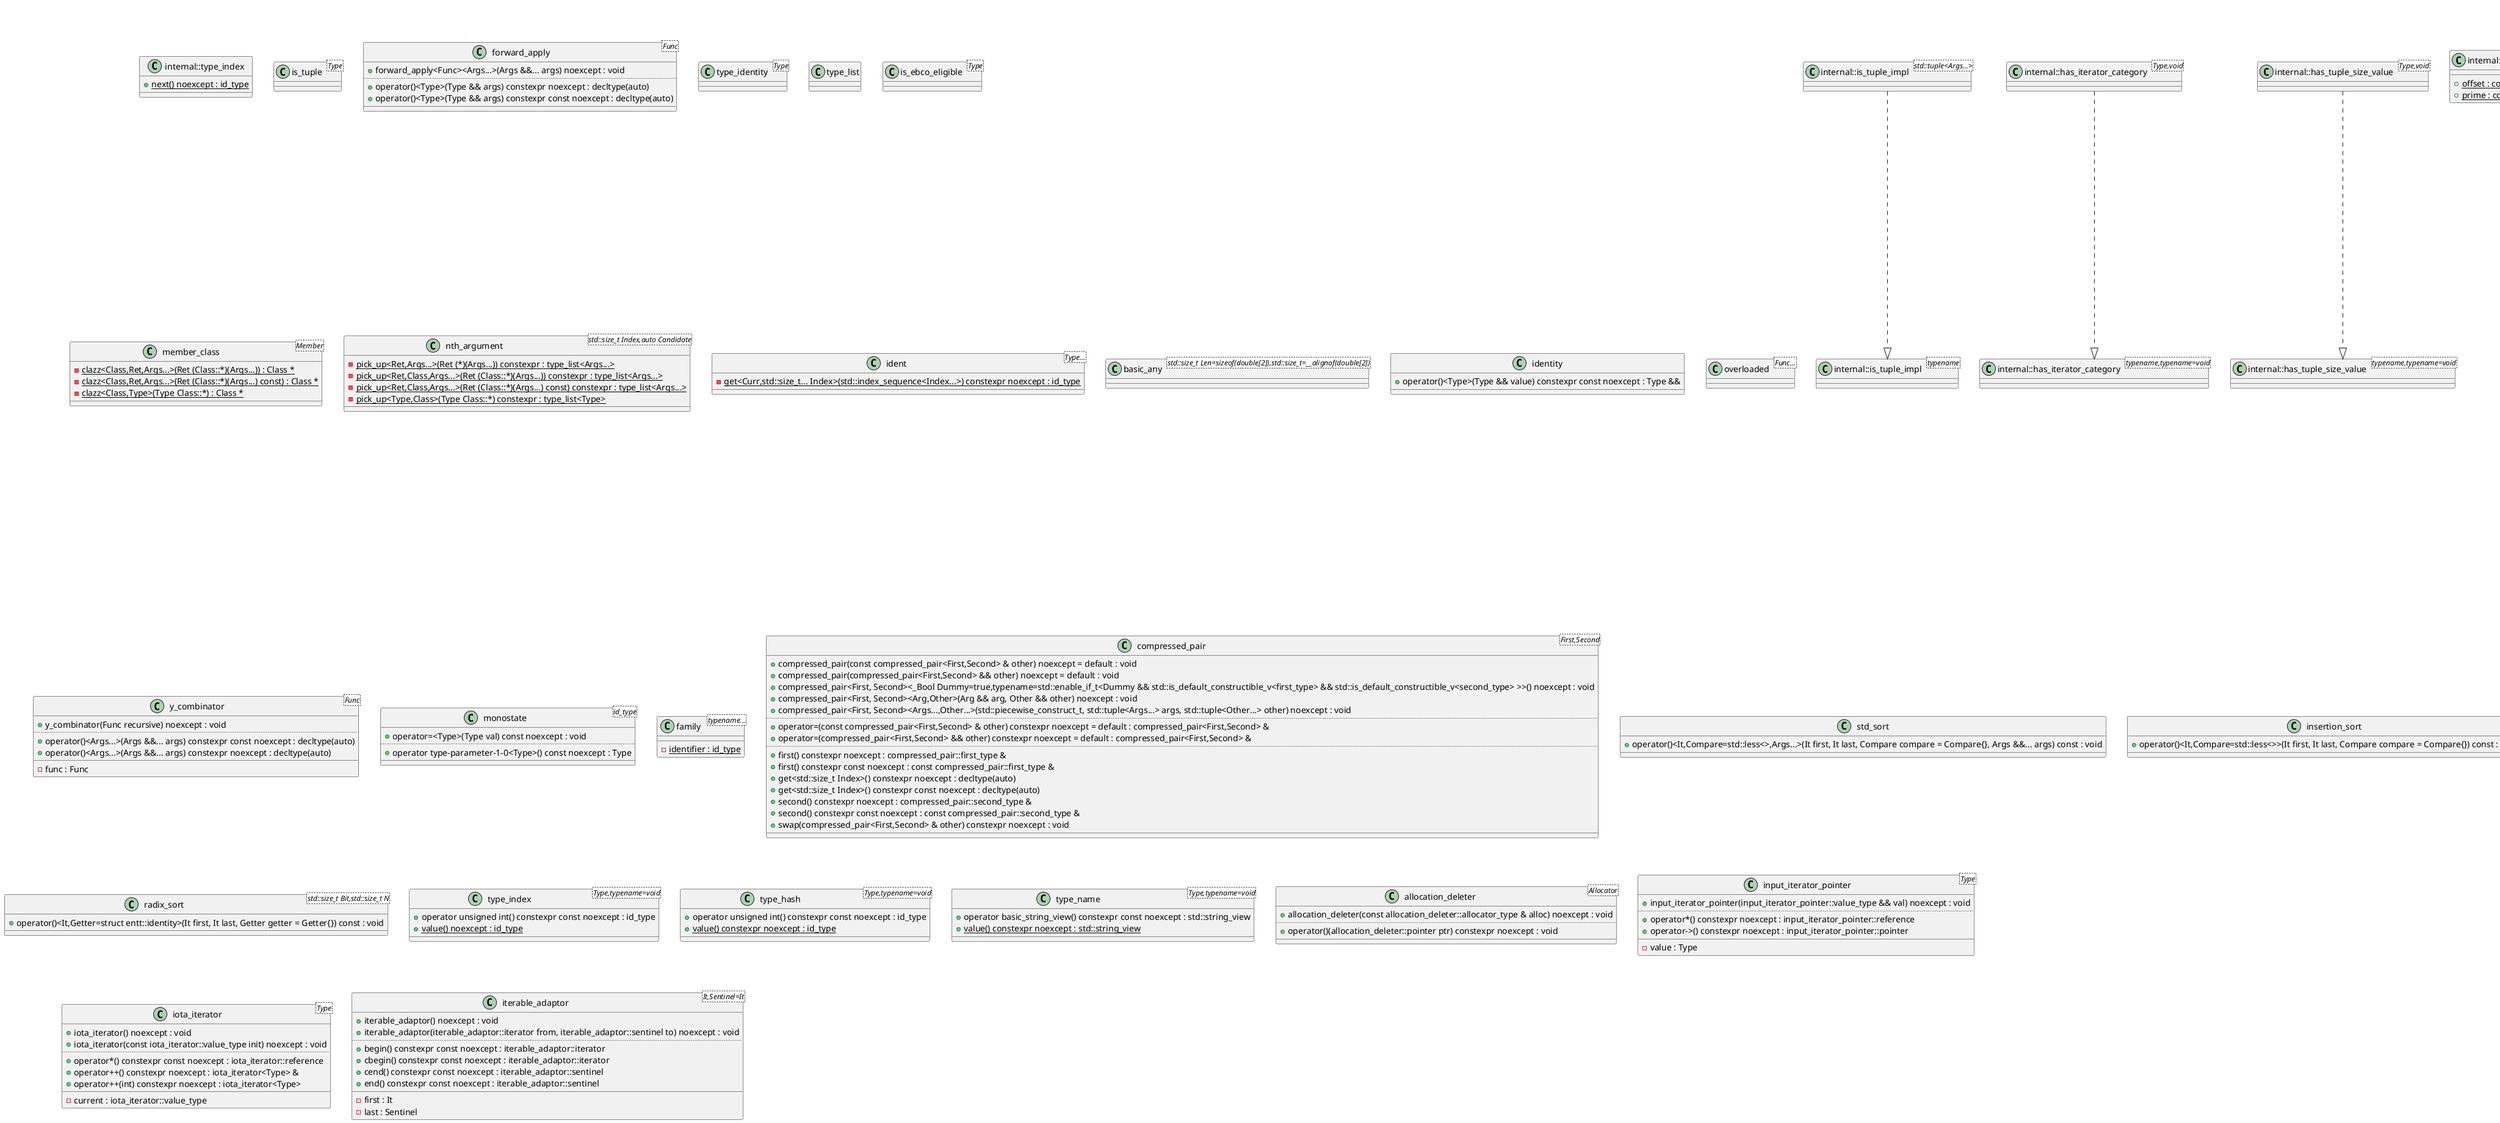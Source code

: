 @startuml
title 'core' class diagram
class "internal::is_tuple_impl<typename>" as C_0001622597287291291801
class C_0001622597287291291801 [[https://github.com/skypjack/entt/blob/fef921132cae7588213d0f9bcd2fb9c8ffd8b7fc/src/entt/core/tuple.hpp#L18{is_tuple_impl}]] {
__
}
class "internal::is_tuple_impl<std::tuple<Args...>>" as C_0002198683157240036358
class C_0002198683157240036358 [[https://github.com/skypjack/entt/blob/fef921132cae7588213d0f9bcd2fb9c8ffd8b7fc/src/entt/core/tuple.hpp#L21{is_tuple_impl}]] {
__
}
class "internal::has_iterator_category<typename,typename=void>" as C_0001778521713000369063
class C_0001778521713000369063 [[https://github.com/skypjack/entt/blob/fef921132cae7588213d0f9bcd2fb9c8ffd8b7fc/src/entt/core/type_traits.hpp#L540{has_iterator_category}]] {
__
}
class "internal::has_iterator_category<Type,void>" as C_0001068501097622379577
class C_0001068501097622379577 [[https://github.com/skypjack/entt/blob/fef921132cae7588213d0f9bcd2fb9c8ffd8b7fc/src/entt/core/type_traits.hpp#L543{has_iterator_category}]] {
__
}
class "internal::has_tuple_size_value<typename,typename=void>" as C_0002187872504885326697
class C_0002187872504885326697 [[https://github.com/skypjack/entt/blob/fef921132cae7588213d0f9bcd2fb9c8ffd8b7fc/src/entt/core/type_traits.hpp#L615{has_tuple_size_value}]] {
__
}
class "internal::has_tuple_size_value<Type,void>" as C_0001557830619325445650
class C_0001557830619325445650 [[https://github.com/skypjack/entt/blob/fef921132cae7588213d0f9bcd2fb9c8ffd8b7fc/src/entt/core/type_traits.hpp#L618{has_tuple_size_value}]] {
__
}
class "internal::fnv1a_traits<unsigned int>" as C_0000190644970627340610
class C_0000190644970627340610 [[https://github.com/skypjack/entt/blob/fef921132cae7588213d0f9bcd2fb9c8ffd8b7fc/src/entt/core/hashed_string.hpp#L21{fnv1a_traits}]] {
__
{static} +offset : const std::uint32_t [[[https://github.com/skypjack/entt/blob/fef921132cae7588213d0f9bcd2fb9c8ffd8b7fc/src/entt/core/hashed_string.hpp#L23{offset}]]]
{static} +prime : const std::uint32_t [[[https://github.com/skypjack/entt/blob/fef921132cae7588213d0f9bcd2fb9c8ffd8b7fc/src/entt/core/hashed_string.hpp#L24{prime}]]]
}
class "internal::fnv1a_traits<unsigned long>" as C_0001347941775213415812
class C_0001347941775213415812 [[https://github.com/skypjack/entt/blob/fef921132cae7588213d0f9bcd2fb9c8ffd8b7fc/src/entt/core/hashed_string.hpp#L28{fnv1a_traits}]] {
__
{static} +offset : const std::uint64_t [[[https://github.com/skypjack/entt/blob/fef921132cae7588213d0f9bcd2fb9c8ffd8b7fc/src/entt/core/hashed_string.hpp#L30{offset}]]]
{static} +prime : const std::uint64_t [[[https://github.com/skypjack/entt/blob/fef921132cae7588213d0f9bcd2fb9c8ffd8b7fc/src/entt/core/hashed_string.hpp#L31{prime}]]]
}
class "internal::basic_hashed_string<Char>" as C_0000436936324155938400
class C_0000436936324155938400 [[https://github.com/skypjack/entt/blob/fef921132cae7588213d0f9bcd2fb9c8ffd8b7fc/src/entt/core/hashed_string.hpp#L35{basic_hashed_string}]] {
__
+hash : internal::basic_hashed_string::hash_type [[[https://github.com/skypjack/entt/blob/fef921132cae7588213d0f9bcd2fb9c8ffd8b7fc/src/entt/core/hashed_string.hpp#L42{hash}]]]
+length : internal::basic_hashed_string::size_type [[[https://github.com/skypjack/entt/blob/fef921132cae7588213d0f9bcd2fb9c8ffd8b7fc/src/entt/core/hashed_string.hpp#L41{length}]]]
+repr : const internal::basic_hashed_string::value_type * [[[https://github.com/skypjack/entt/blob/fef921132cae7588213d0f9bcd2fb9c8ffd8b7fc/src/entt/core/hashed_string.hpp#L40{repr}]]]
}
class "internal::fnv1a_traits<typename>" as C_0001451224966841885956
class C_0001451224966841885956 [[https://github.com/skypjack/entt/blob/fef921132cae7588213d0f9bcd2fb9c8ffd8b7fc/src/entt/core/hashed_string.hpp#L18{fnv1a_traits}]] {
__
}
class "internal::compressed_pair_element<Type,std::size_t,typename=void>" as C_0001719175816700695228
class C_0001719175816700695228 [[https://github.com/skypjack/entt/blob/fef921132cae7588213d0f9bcd2fb9c8ffd8b7fc/src/entt/core/compressed_pair.hpp#L20{compressed_pair_element}]] {
+compressed_pair_element<Type, , type-parameter-0-2><_Bool Dummy=true,typename=std::enable_if_t<Dummy && std::is_default_constructible_v<Type> >>() noexcept : void
+compressed_pair_element<Type, , type-parameter-0-2><Arg,typename=std::enable_if_t<!std::is_same_v<std::remove_cv_t<std::remove_reference_t<Arg> >, compressed_pair_element<Type, , type-parameter-0-2> > >>(Arg && arg) noexcept : void
+compressed_pair_element<Type, , type-parameter-0-2><Args...,std::size_t... Index>(std::tuple<Args...> args, std::index_sequence<Index...>) noexcept : void
..
+get() constexpr noexcept : internal::compressed_pair_element::reference [[[https://github.com/skypjack/entt/blob/fef921132cae7588213d0f9bcd2fb9c8ffd8b7fc/src/entt/core/compressed_pair.hpp#L36{get}]]]
+get() constexpr const noexcept : internal::compressed_pair_element::const_reference [[[https://github.com/skypjack/entt/blob/fef921132cae7588213d0f9bcd2fb9c8ffd8b7fc/src/entt/core/compressed_pair.hpp#L40{get}]]]
__
-value : Type [[[https://github.com/skypjack/entt/blob/fef921132cae7588213d0f9bcd2fb9c8ffd8b7fc/src/entt/core/compressed_pair.hpp#L45{value}]]]
}
class "internal::compressed_pair_element<Type,Tag,typename enable_if<is_ebco_eligible_v<Type>,void>::type>" as C_0001308884857362667657
class C_0001308884857362667657 [[https://github.com/skypjack/entt/blob/fef921132cae7588213d0f9bcd2fb9c8ffd8b7fc/src/entt/core/compressed_pair.hpp#L49{compressed_pair_element}]] {
+compressed_pair_element<type-parameter-0-0, Tag, typename enable_if<is_ebco_eligible_v<Type>, void>::type><_Bool Dummy=true,typename=std::enable_if_t<Dummy && std::is_default_constructible_v<base_type> >>() noexcept : void
+compressed_pair_element<type-parameter-0-0, Tag, typename enable_if<is_ebco_eligible_v<Type>, void>::type><Arg,typename=std::enable_if_t<!std::is_same_v<std::remove_cv_t<std::remove_reference_t<Arg> >, compressed_pair_element<type-parameter-0-0, Tag, typename enable_if<is_ebco_eligible_v<Type>, void>::type> > >>(Arg && arg) noexcept : void
+compressed_pair_element<type-parameter-0-0, Tag, typename enable_if<is_ebco_eligible_v<Type>, void>::type><Args...,std::size_t... Index>(std::tuple<Args...> args, std::index_sequence<Index...>) noexcept : void
..
+get() constexpr noexcept : internal::compressed_pair_element<type-parameter-0-0,Tag,typename enable_if<is_ebco_eligible_v<Type>,void>::type>::reference [[[https://github.com/skypjack/entt/blob/fef921132cae7588213d0f9bcd2fb9c8ffd8b7fc/src/entt/core/compressed_pair.hpp#L66{get}]]]
+get() constexpr const noexcept : internal::compressed_pair_element<type-parameter-0-0,Tag,typename enable_if<is_ebco_eligible_v<Type>,void>::type>::const_reference [[[https://github.com/skypjack/entt/blob/fef921132cae7588213d0f9bcd2fb9c8ffd8b7fc/src/entt/core/compressed_pair.hpp#L70{get}]]]
__
}
class "internal::type_index" as C_0001182856215224793842
class C_0001182856215224793842 [[https://github.com/skypjack/entt/blob/fef921132cae7588213d0f9bcd2fb9c8ffd8b7fc/src/entt/core/type_info.hpp#L21{type_index}]] {
{static} +next() noexcept : id_type [[[https://github.com/skypjack/entt/blob/fef921132cae7588213d0f9bcd2fb9c8ffd8b7fc/src/entt/core/type_info.hpp#L22{next}]]]
__
}
enum "internal::any_operation" as C_0001949041833194725502
enum C_0001949041833194725502 [[https://github.com/skypjack/entt/blob/fef921132cae7588213d0f9bcd2fb9c8ffd8b7fc/src/entt/core/any.hpp#L23{any_operation}]] {
copy
move
transfer
assign
destroy
compare
get
}
enum "internal::any_policy" as C_0000844366660775410093
enum C_0000844366660775410093 [[https://github.com/skypjack/entt/blob/fef921132cae7588213d0f9bcd2fb9c8ffd8b7fc/src/entt/core/any.hpp#L33{any_policy}]] {
owner
ref
cref
}
class "internal::uses_allocator_construction<Type>" as C_0001706589851531218937
class C_0001706589851531218937 [[https://github.com/skypjack/entt/blob/fef921132cae7588213d0f9bcd2fb9c8ffd8b7fc/src/entt/core/memory.hpp#L174{uses_allocator_construction}]] {
{static} +args<Allocator,Params...>(const Allocator & allocator, Params &&... params) constexpr noexcept : auto
__
}
class "internal::uses_allocator_construction<std::pair<Type,Other>>" as C_0000302815724758950566
class C_0000302815724758950566 [[https://github.com/skypjack/entt/blob/fef921132cae7588213d0f9bcd2fb9c8ffd8b7fc/src/entt/core/memory.hpp#L193{uses_allocator_construction}]] {
{static} +args<Allocator,First,Second>(const Allocator & allocator, std::piecewise_construct_t, First && first, Second && second) constexpr noexcept : auto
{static} +args<Allocator>(const Allocator & allocator) constexpr noexcept : auto
{static} +args<Allocator,First,Second>(const Allocator & allocator, First && first, Second && second) constexpr noexcept : auto
{static} +args<Allocator,First,Second>(const Allocator & allocator, const std::pair<First,Second> & value) constexpr noexcept : auto
{static} +args<Allocator,First,Second>(const Allocator & allocator, std::pair<First,Second> && value) constexpr noexcept : auto
__
}
class "is_tuple<Type>" as C_0001469008790074712993
class C_0001469008790074712993 [[https://github.com/skypjack/entt/blob/fef921132cae7588213d0f9bcd2fb9c8ffd8b7fc/src/entt/core/tuple.hpp#L36{is_tuple}]] {
__
}
class "forward_apply<Func>" as C_0000022467787730434495
class C_0000022467787730434495 [[https://github.com/skypjack/entt/blob/fef921132cae7588213d0f9bcd2fb9c8ffd8b7fc/src/entt/core/tuple.hpp#L66{forward_apply}]] {
+forward_apply<Func><Args...>(Args &&... args) noexcept : void
..
+operator()<Type>(Type && args) constexpr noexcept : decltype(auto)
+operator()<Type>(Type && args) constexpr const noexcept : decltype(auto)
__
}
class "choice_t<std::size_t N>" as C_0001987093795004491588
class C_0001987093795004491588 [[https://github.com/skypjack/entt/blob/fef921132cae7588213d0f9bcd2fb9c8ffd8b7fc/src/entt/core/type_traits.hpp#L18{choice_t}]] {
__
}
class "choice_t<0UL>" as C_0001345807541575891228
class C_0001345807541575891228 [[https://github.com/skypjack/entt/blob/fef921132cae7588213d0f9bcd2fb9c8ffd8b7fc/src/entt/core/type_traits.hpp#L25{choice_t}]] {
__
}
class "type_identity<Type>" as C_0000123728246267120719
class C_0000123728246267120719 [[https://github.com/skypjack/entt/blob/fef921132cae7588213d0f9bcd2fb9c8ffd8b7fc/src/entt/core/type_traits.hpp#L43{type_identity}]] {
__
}
class "size_of<Type,typename=void>" as C_0001920246409009389790
class C_0001920246409009389790 [[https://github.com/skypjack/entt/blob/fef921132cae7588213d0f9bcd2fb9c8ffd8b7fc/src/entt/core/type_traits.hpp#L61{size_of}]] {
__
}
class "size_of<Type,void>" as C_0002041863656754635307
class C_0002041863656754635307 [[https://github.com/skypjack/entt/blob/fef921132cae7588213d0f9bcd2fb9c8ffd8b7fc/src/entt/core/type_traits.hpp#L65{size_of}]] {
__
}
class "type_list<Type...>" as C_0000150299823092418682
class C_0000150299823092418682 [[https://github.com/skypjack/entt/blob/fef921132cae7588213d0f9bcd2fb9c8ffd8b7fc/src/entt/core/type_traits.hpp#L110{type_list}]] {
__
{static} +size : const unsigned long [[[https://github.com/skypjack/entt/blob/fef921132cae7588213d0f9bcd2fb9c8ffd8b7fc/src/entt/core/type_traits.hpp#L114{size}]]]
}
class "type_list<First,Other...>" as C_0001723716587279733623
class C_0001723716587279733623 [[https://github.com/skypjack/entt/blob/fef921132cae7588213d0f9bcd2fb9c8ffd8b7fc/src/entt/core/type_traits.hpp#L119{type_list}]] {
__
}
class "type_list<Other...>" as C_0000401973545844492876
class C_0000401973545844492876 [[https://github.com/skypjack/entt/blob/fef921132cae7588213d0f9bcd2fb9c8ffd8b7fc/src/entt/core/type_traits.hpp#L119{type_list}]] {
__
}
class "type_list_element<Index,type_list<First,Other...>>" as C_0001608351857538900169
class C_0001608351857538900169 [[https://github.com/skypjack/entt/blob/fef921132cae7588213d0f9bcd2fb9c8ffd8b7fc/src/entt/core/type_traits.hpp#L128{type_list_element}]] {
__
}
class "type_list_element<0UL,type_list<First,Other...>>" as C_0001341836735802216850
class C_0001341836735802216850 [[https://github.com/skypjack/entt/blob/fef921132cae7588213d0f9bcd2fb9c8ffd8b7fc/src/entt/core/type_traits.hpp#L137{type_list_element}]] {
__
}
class "type_list_index<Type,type_list<First,Other...>>" as C_0000683152846792042069
class C_0000683152846792042069 [[https://github.com/skypjack/entt/blob/fef921132cae7588213d0f9bcd2fb9c8ffd8b7fc/src/entt/core/type_traits.hpp#L161{type_list_index}]] {
__
{static} +value : value_type const [[[https://github.com/skypjack/entt/blob/fef921132cae7588213d0f9bcd2fb9c8ffd8b7fc/src/entt/core/type_traits.hpp#L165{value}]]]
}
class "type_list<Type,Other...>" as C_0000496685335806935509
class C_0000496685335806935509 [[https://github.com/skypjack/entt/blob/fef921132cae7588213d0f9bcd2fb9c8ffd8b7fc/src/entt/core/type_traits.hpp#L152{type_list}]] {
__
}
class "type_list_index<Type,type_list<Type,Other...>>" as C_0001409650621385633800
class C_0001409650621385633800 [[https://github.com/skypjack/entt/blob/fef921132cae7588213d0f9bcd2fb9c8ffd8b7fc/src/entt/core/type_traits.hpp#L174{type_list_index}]] {
__
{static} +value : value_type const [[[https://github.com/skypjack/entt/blob/fef921132cae7588213d0f9bcd2fb9c8ffd8b7fc/src/entt/core/type_traits.hpp#L179{value}]]]
}
class "type_list" as C_0000816653833137337534
class C_0000816653833137337534 [[https://github.com/skypjack/entt/blob/fef921132cae7588213d0f9bcd2fb9c8ffd8b7fc/src/entt/core/type_traits.hpp#L152{type_list}]] {
__
}
class "type_list_index<Type,type_list>" as C_0002036394014341745892
class C_0002036394014341745892 [[https://github.com/skypjack/entt/blob/fef921132cae7588213d0f9bcd2fb9c8ffd8b7fc/src/entt/core/type_traits.hpp#L187{type_list_index}]] {
__
{static} +value : value_type const [[[https://github.com/skypjack/entt/blob/fef921132cae7588213d0f9bcd2fb9c8ffd8b7fc/src/entt/core/type_traits.hpp#L191{value}]]]
}
class "type_list_cat" as C_0001837908976920033604
class C_0001837908976920033604 [[https://github.com/skypjack/entt/blob/fef921132cae7588213d0f9bcd2fb9c8ffd8b7fc/src/entt/core/type_traits.hpp#L219{type_list_cat}]] {
__
}
class "type_list_cat<type_list<Type...>,type_list<Other...>,List...>" as C_0000121441401309806436
class C_0000121441401309806436 [[https://github.com/skypjack/entt/blob/fef921132cae7588213d0f9bcd2fb9c8ffd8b7fc/src/entt/core/type_traits.hpp#L231{type_list_cat}]] {
__
}
class "type_list_cat<type_list<Type...>>" as C_0001923186203322886359
class C_0001923186203322886359 [[https://github.com/skypjack/entt/blob/fef921132cae7588213d0f9bcd2fb9c8ffd8b7fc/src/entt/core/type_traits.hpp#L241{type_list_cat}]] {
__
}
class "type_list_unique<type_list<Type,Other...>>" as C_0002092362459099158912
class C_0002092362459099158912 [[https://github.com/skypjack/entt/blob/fef921132cae7588213d0f9bcd2fb9c8ffd8b7fc/src/entt/core/type_traits.hpp#L263{type_list_unique}]] {
__
}
class "type_list_unique<type_list>" as C_0002072760276875243109
class C_0002072760276875243109 [[https://github.com/skypjack/entt/blob/fef921132cae7588213d0f9bcd2fb9c8ffd8b7fc/src/entt/core/type_traits.hpp#L273{type_list_unique}]] {
__
}
class "type_list_contains<type_list<Type...>,Other>" as C_0002194597380700596211
class C_0002194597380700596211 [[https://github.com/skypjack/entt/blob/fef921132cae7588213d0f9bcd2fb9c8ffd8b7fc/src/entt/core/type_traits.hpp#L300{type_list_contains}]] {
__
}
class "type_list_diff<type_list<Type...>,type_list<Other...>>" as C_0001275280113128552014
class C_0001275280113128552014 [[https://github.com/skypjack/entt/blob/fef921132cae7588213d0f9bcd2fb9c8ffd8b7fc/src/entt/core/type_traits.hpp#L320{type_list_diff}]] {
__
}
class "type_list_transform<type_list<Type...>,type_list_transform<type_list<type-parameter-0-0...>, Op>::Op>" as C_0000499769244180894001
class C_0000499769244180894001 [[https://github.com/skypjack/entt/blob/fef921132cae7588213d0f9bcd2fb9c8ffd8b7fc/src/entt/core/type_traits.hpp#L342{type_list_transform}]] {
__
}
class "value_list<auto... Value>" as C_0000586162688184991499
class C_0000586162688184991499 [[https://github.com/skypjack/entt/blob/fef921132cae7588213d0f9bcd2fb9c8ffd8b7fc/src/entt/core/type_traits.hpp#L360{value_list}]] {
__
{static} +size : const unsigned long [[[https://github.com/skypjack/entt/blob/fef921132cae7588213d0f9bcd2fb9c8ffd8b7fc/src/entt/core/type_traits.hpp#L364{size}]]]
}
class "value_list<Value,Other...>" as C_0001276342508473126665
class C_0001276342508473126665 [[https://github.com/skypjack/entt/blob/fef921132cae7588213d0f9bcd2fb9c8ffd8b7fc/src/entt/core/type_traits.hpp#L369{value_list}]] {
__
}
class "value_list<Other...>" as C_0000669672540584988414
class C_0000669672540584988414 [[https://github.com/skypjack/entt/blob/fef921132cae7588213d0f9bcd2fb9c8ffd8b7fc/src/entt/core/type_traits.hpp#L369{value_list}]] {
__
}
class "value_list_element<Index,value_list<Value,Other...>>" as C_0001722867564985277107
class C_0001722867564985277107 [[https://github.com/skypjack/entt/blob/fef921132cae7588213d0f9bcd2fb9c8ffd8b7fc/src/entt/core/type_traits.hpp#L378{value_list_element}]] {
__
}
class "value_list_element<0UL,value_list<Value,Other...>>" as C_0000618783256746069511
class C_0000618783256746069511 [[https://github.com/skypjack/entt/blob/fef921132cae7588213d0f9bcd2fb9c8ffd8b7fc/src/entt/core/type_traits.hpp#L387{value_list_element}]] {
__
{static} +value : const auto [[[https://github.com/skypjack/entt/blob/fef921132cae7588213d0f9bcd2fb9c8ffd8b7fc/src/entt/core/type_traits.hpp#L389{value}]]]
}
class "value_list_cat" as C_0001054288259585211651
class C_0001054288259585211651 [[https://github.com/skypjack/entt/blob/fef921132cae7588213d0f9bcd2fb9c8ffd8b7fc/src/entt/core/type_traits.hpp#L417{value_list_cat}]] {
__
}
class "value_list<Value>" as C_0000114548431562228752
class C_0000114548431562228752 [[https://github.com/skypjack/entt/blob/fef921132cae7588213d0f9bcd2fb9c8ffd8b7fc/src/entt/core/type_traits.hpp#L413{value_list}]] {
__
}
class "value_list_cat<value_list<Value>,value_list<Other...>,List...>" as C_0001460567976117784695
class C_0001460567976117784695 [[https://github.com/skypjack/entt/blob/fef921132cae7588213d0f9bcd2fb9c8ffd8b7fc/src/entt/core/type_traits.hpp#L429{value_list_cat}]] {
__
}
class "value_list_cat<value_list<Value>>" as C_0000167235983220730819
class C_0000167235983220730819 [[https://github.com/skypjack/entt/blob/fef921132cae7588213d0f9bcd2fb9c8ffd8b7fc/src/entt/core/type_traits.hpp#L439{value_list_cat}]] {
__
}
class "is_applicable<typename,typename>" as C_0001824263356167167949
class C_0001824263356167167949 [[https://github.com/skypjack/entt/blob/fef921132cae7588213d0f9bcd2fb9c8ffd8b7fc/src/entt/core/type_traits.hpp#L453{is_applicable}]] {
__
}
class "is_applicable<Func,Tuple<Args...>>" as C_0001902848304695597310
class C_0001902848304695597310 [[https://github.com/skypjack/entt/blob/fef921132cae7588213d0f9bcd2fb9c8ffd8b7fc/src/entt/core/type_traits.hpp#L462{is_applicable}]] {
__
}
class "is_applicable<Func,Tuple<Args...> const>" as C_0002215075946142720645
class C_0002215075946142720645 [[https://github.com/skypjack/entt/blob/fef921132cae7588213d0f9bcd2fb9c8ffd8b7fc/src/entt/core/type_traits.hpp#L471{is_applicable}]] {
__
}
class "is_applicable_r<typename,typename,typename>" as C_0000442715663532313051
class C_0000442715663532313051 [[https://github.com/skypjack/entt/blob/fef921132cae7588213d0f9bcd2fb9c8ffd8b7fc/src/entt/core/type_traits.hpp#L483{is_applicable_r}]] {
__
}
class "is_applicable_r<Ret,Func,std::tuple<Args...>>" as C_0001798669837481466216
class C_0001798669837481466216 [[https://github.com/skypjack/entt/blob/fef921132cae7588213d0f9bcd2fb9c8ffd8b7fc/src/entt/core/type_traits.hpp#L493{is_applicable_r}]] {
__
}
class "is_complete<Type,typename=void>" as C_0000546874088669025752
class C_0000546874088669025752 [[https://github.com/skypjack/entt/blob/fef921132cae7588213d0f9bcd2fb9c8ffd8b7fc/src/entt/core/type_traits.hpp#L511{is_complete}]] {
__
}
class "is_complete<Type,void>" as C_0001350726405145293589
class C_0001350726405145293589 [[https://github.com/skypjack/entt/blob/fef921132cae7588213d0f9bcd2fb9c8ffd8b7fc/src/entt/core/type_traits.hpp#L515{is_complete}]] {
__
}
class "is_iterator<Type,typename=void>" as C_0001690229383453135081
class C_0001690229383453135081 [[https://github.com/skypjack/entt/blob/fef921132cae7588213d0f9bcd2fb9c8ffd8b7fc/src/entt/core/type_traits.hpp#L530{is_iterator}]] {
__
}
class "is_iterator<Type,typename enable_if<!std::is_same_v<std::remove_cv_t<std::remove_pointer_t<Type>>,void>,void>::type>" as C_0002035074371099284696
class C_0002035074371099284696 [[https://github.com/skypjack/entt/blob/fef921132cae7588213d0f9bcd2fb9c8ffd8b7fc/src/entt/core/type_traits.hpp#L554{is_iterator}]] {
__
}
class "is_ebco_eligible<Type>" as C_0000023938023713813515
class C_0000023938023713813515 [[https://github.com/skypjack/entt/blob/fef921132cae7588213d0f9bcd2fb9c8ffd8b7fc/src/entt/core/type_traits.hpp#L570{is_ebco_eligible}]] {
__
}
class "is_transparent<Type,typename=void>" as C_0001251691454377216125
class C_0001251691454377216125 [[https://github.com/skypjack/entt/blob/fef921132cae7588213d0f9bcd2fb9c8ffd8b7fc/src/entt/core/type_traits.hpp#L586{is_transparent}]] {
__
}
class "is_transparent<Type,void>" as C_0002191833632314674298
class C_0002191833632314674298 [[https://github.com/skypjack/entt/blob/fef921132cae7588213d0f9bcd2fb9c8ffd8b7fc/src/entt/core/type_traits.hpp#L590{is_transparent}]] {
__
}
class "is_equality_comparable<Type,typename=void>" as C_0001554362300378759805
class C_0001554362300378759805 [[https://github.com/skypjack/entt/blob/fef921132cae7588213d0f9bcd2fb9c8ffd8b7fc/src/entt/core/type_traits.hpp#L605{is_equality_comparable}]] {
__
}
class "is_equality_comparable<Type,void>" as C_0001905714764316104657
class C_0001905714764316104657 [[https://github.com/skypjack/entt/blob/fef921132cae7588213d0f9bcd2fb9c8ffd8b7fc/src/entt/core/type_traits.hpp#L659{is_equality_comparable}]] {
__
}
class "constness_as<To,From>" as C_0000876522523946587891
class C_0000876522523946587891 [[https://github.com/skypjack/entt/blob/fef921132cae7588213d0f9bcd2fb9c8ffd8b7fc/src/entt/core/type_traits.hpp#L675{constness_as}]] {
__
}
class "constness_as<To,From const>" as C_0002224427931273836031
class C_0002224427931273836031 [[https://github.com/skypjack/entt/blob/fef921132cae7588213d0f9bcd2fb9c8ffd8b7fc/src/entt/core/type_traits.hpp#L682{constness_as}]] {
__
}
class "member_class<Member>" as C_0000388702136995770050
class C_0000388702136995770050 [[https://github.com/skypjack/entt/blob/fef921132cae7588213d0f9bcd2fb9c8ffd8b7fc/src/entt/core/type_traits.hpp#L700{member_class}]] {
{static} -clazz<Class,Ret,Args...>(Ret (Class::*)(Args...)) : Class *
{static} -clazz<Class,Ret,Args...>(Ret (Class::*)(Args...) const) : Class *
{static} -clazz<Class,Type>(Type Class::*) : Class *
__
}
class "nth_argument<std::size_t Index,auto Candidate>" as C_0002228359401759493077
class C_0002228359401759493077 [[https://github.com/skypjack/entt/blob/fef921132cae7588213d0f9bcd2fb9c8ffd8b7fc/src/entt/core/type_traits.hpp#L730{nth_argument}]] {
{static} -pick_up<Ret,Args...>(Ret (*)(Args...)) constexpr : type_list<Args...>
{static} -pick_up<Ret,Class,Args...>(Ret (Class::*)(Args...)) constexpr : type_list<Args...>
{static} -pick_up<Ret,Class,Args...>(Ret (Class::*)(Args...) const) constexpr : type_list<Args...>
{static} -pick_up<Type,Class>(Type Class::*) constexpr : type_list<Type>
__
}
class "ident<Type...>" as C_0001467411322034971828
class C_0001467411322034971828 [[https://github.com/skypjack/entt/blob/fef921132cae7588213d0f9bcd2fb9c8ffd8b7fc/src/entt/core/ident.hpp#L17{ident}]] {
{static} -get<Curr,std::size_t... Index>(std::index_sequence<Index...>) constexpr noexcept : id_type
__
}
class "type_list_transform<typename,<>>" as C_0000050823123841207506
class C_0000050823123841207506 [[https://github.com/skypjack/entt/blob/fef921132cae7588213d0f9bcd2fb9c8ffd8b7fc/src/entt/core/type_traits.hpp#L334{type_list_transform}]] {
__
}
class "value_list_cat<typename...>" as C_0000065117302876923077
class C_0000065117302876923077 [[https://github.com/skypjack/entt/blob/fef921132cae7588213d0f9bcd2fb9c8ffd8b7fc/src/entt/core/type_traits.hpp#L413{value_list_cat}]] {
__
}
class "type_list_cat<typename...>" as C_0000162513903661835094
class C_0000162513903661835094 [[https://github.com/skypjack/entt/blob/fef921132cae7588213d0f9bcd2fb9c8ffd8b7fc/src/entt/core/type_traits.hpp#L215{type_list_cat}]] {
__
}
class "basic_any<std::size_t Len=sizeof(double[2]),std::size_t=__alignof(double[2])>" as C_0000562924448768510536
class C_0000562924448768510536 [[https://github.com/skypjack/entt/blob/fef921132cae7588213d0f9bcd2fb9c8ffd8b7fc/src/entt/core/fwd.hpp#L10{basic_any}]] {
__
}
class "type_list_contains<List,Type>" as C_0000590915702938605183
class C_0000590915702938605183 [[https://github.com/skypjack/entt/blob/fef921132cae7588213d0f9bcd2fb9c8ffd8b7fc/src/entt/core/type_traits.hpp#L292{type_list_contains}]] {
__
}
class "type_list_unique<typename>" as C_0000604213528917442712
class C_0000604213528917442712 [[https://github.com/skypjack/entt/blob/fef921132cae7588213d0f9bcd2fb9c8ffd8b7fc/src/entt/core/type_traits.hpp#L255{type_list_unique}]] {
__
}
class "type_list_index<typename,typename>" as C_0001290396051644670455
class C_0001290396051644670455 [[https://github.com/skypjack/entt/blob/fef921132cae7588213d0f9bcd2fb9c8ffd8b7fc/src/entt/core/type_traits.hpp#L152{type_list_index}]] {
__
}
class "value_list_element<std::size_t,typename>" as C_0001876765213030307332
class C_0001876765213030307332 [[https://github.com/skypjack/entt/blob/fef921132cae7588213d0f9bcd2fb9c8ffd8b7fc/src/entt/core/type_traits.hpp#L369{value_list_element}]] {
__
}
class "type_list_element<std::size_t,typename>" as C_0002095454172998530227
class C_0002095454172998530227 [[https://github.com/skypjack/entt/blob/fef921132cae7588213d0f9bcd2fb9c8ffd8b7fc/src/entt/core/type_traits.hpp#L119{type_list_element}]] {
__
}
class "type_list_diff<typename...>" as C_0002176858368507679423
class C_0002176858368507679423 [[https://github.com/skypjack/entt/blob/fef921132cae7588213d0f9bcd2fb9c8ffd8b7fc/src/entt/core/type_traits.hpp#L312{type_list_diff}]] {
__
}
class "identity" as C_0000999474595687875220
class C_0000999474595687875220 [[https://github.com/skypjack/entt/blob/fef921132cae7588213d0f9bcd2fb9c8ffd8b7fc/src/entt/core/utility.hpp#L10{identity}]] {
+operator()<Type>(Type && value) constexpr const noexcept : Type &&
__
}
class "overloaded<Func...>" as C_0001652463775119335037
class C_0001652463775119335037 [[https://github.com/skypjack/entt/blob/fef921132cae7588213d0f9bcd2fb9c8ffd8b7fc/src/entt/core/utility.hpp#L54{overloaded}]] {
__
}
class "y_combinator<Func>" as C_0001649065174229515681
class C_0001649065174229515681 [[https://github.com/skypjack/entt/blob/fef921132cae7588213d0f9bcd2fb9c8ffd8b7fc/src/entt/core/utility.hpp#L70{y_combinator}]] {
+y_combinator(Func recursive) noexcept : void [[[https://github.com/skypjack/entt/blob/fef921132cae7588213d0f9bcd2fb9c8ffd8b7fc/src/entt/core/utility.hpp#L75{y_combinator}]]]
..
+operator()<Args...>(Args &&... args) constexpr const noexcept : decltype(auto)
+operator()<Args...>(Args &&... args) constexpr noexcept : decltype(auto)
__
-func : Func [[[https://github.com/skypjack/entt/blob/fef921132cae7588213d0f9bcd2fb9c8ffd8b7fc/src/entt/core/utility.hpp#L96{func}]]]
}
class "basic_hashed_string<Char>" as C_0000286711128870137288
class C_0000286711128870137288 [[https://github.com/skypjack/entt/blob/fef921132cae7588213d0f9bcd2fb9c8ffd8b7fc/src/entt/core/hashed_string.hpp#L68{basic_hashed_string}]] {
+basic_hashed_string() noexcept : void [[[https://github.com/skypjack/entt/blob/fef921132cae7588213d0f9bcd2fb9c8ffd8b7fc/src/entt/core/hashed_string.hpp#L141{basic_hashed_string}]]]
+basic_hashed_string(const basic_hashed_string::value_type * str, const basic_hashed_string::size_type len) noexcept : void [[[https://github.com/skypjack/entt/blob/fef921132cae7588213d0f9bcd2fb9c8ffd8b7fc/src/entt/core/hashed_string.hpp#L149{basic_hashed_string}]]]
+basic_hashed_string(basic_hashed_string::const_wrapper wrapper) noexcept : void [[[https://github.com/skypjack/entt/blob/fef921132cae7588213d0f9bcd2fb9c8ffd8b7fc/src/entt/core/hashed_string.hpp#L170{basic_hashed_string}]]]
+basic_hashed_string<Char><std::size_t N>(const basic_hashed_string::value_type (&)[N] str) noexcept : void
..
+data() constexpr const noexcept : const basic_hashed_string::value_type * [[[https://github.com/skypjack/entt/blob/fef921132cae7588213d0f9bcd2fb9c8ffd8b7fc/src/entt/core/hashed_string.hpp#L185{data}]]]
{static} -helper(const Char * str) constexpr noexcept : auto [[[https://github.com/skypjack/entt/blob/fef921132cae7588213d0f9bcd2fb9c8ffd8b7fc/src/entt/core/hashed_string.hpp#L81{helper}]]]
{static} -helper(const Char * str, const std::size_t len) constexpr noexcept : auto [[[https://github.com/skypjack/entt/blob/fef921132cae7588213d0f9bcd2fb9c8ffd8b7fc/src/entt/core/hashed_string.hpp#L92{helper}]]]
+operator const typename basic_hashed_string() constexpr const noexcept : const basic_hashed_string::value_type * [[[https://github.com/skypjack/entt/blob/fef921132cae7588213d0f9bcd2fb9c8ffd8b7fc/src/entt/core/hashed_string.hpp#L198{operator const typename basic_hashed_string}]]]
+operator typename basic_hashed_string() constexpr const noexcept : basic_hashed_string::hash_type [[[https://github.com/skypjack/entt/blob/fef921132cae7588213d0f9bcd2fb9c8ffd8b7fc/src/entt/core/hashed_string.hpp#L206{operator typename basic_hashed_string}]]]
+size() constexpr const noexcept : basic_hashed_string::size_type [[[https://github.com/skypjack/entt/blob/fef921132cae7588213d0f9bcd2fb9c8ffd8b7fc/src/entt/core/hashed_string.hpp#L177{size}]]]
{static} +value(const basic_hashed_string::value_type * str, const basic_hashed_string::size_type len) constexpr noexcept : basic_hashed_string::hash_type [[[https://github.com/skypjack/entt/blob/fef921132cae7588213d0f9bcd2fb9c8ffd8b7fc/src/entt/core/hashed_string.hpp#L116{value}]]]
{static} +value(basic_hashed_string::const_wrapper wrapper) constexpr noexcept : basic_hashed_string::hash_type [[[https://github.com/skypjack/entt/blob/fef921132cae7588213d0f9bcd2fb9c8ffd8b7fc/src/entt/core/hashed_string.hpp#L136{value}]]]
+value() constexpr const noexcept : basic_hashed_string::hash_type [[[https://github.com/skypjack/entt/blob/fef921132cae7588213d0f9bcd2fb9c8ffd8b7fc/src/entt/core/hashed_string.hpp#L193{value}]]]
{static} +value<std::size_t N>(const basic_hashed_string::value_type (&)[N] str) constexpr noexcept : basic_hashed_string::hash_type
__
}
class "basic_hashed_string::const_wrapper" as C_0000424868921443386713
class C_0000424868921443386713 [[https://github.com/skypjack/entt/blob/fef921132cae7588213d0f9bcd2fb9c8ffd8b7fc/src/entt/core/hashed_string.hpp#L72{basic_hashed_string##const_wrapper}]] {
+const_wrapper(const Char * str) constexpr noexcept : void [[[https://github.com/skypjack/entt/blob/fef921132cae7588213d0f9bcd2fb9c8ffd8b7fc/src/entt/core/hashed_string.hpp#L74{const_wrapper}]]]
__
+repr : const Char * [[[https://github.com/skypjack/entt/blob/fef921132cae7588213d0f9bcd2fb9c8ffd8b7fc/src/entt/core/hashed_string.hpp#L77{repr}]]]
}
class "monostate<id_type>" as C_0000110998143379460752
class C_0000110998143379460752 [[https://github.com/skypjack/entt/blob/fef921132cae7588213d0f9bcd2fb9c8ffd8b7fc/src/entt/core/monostate.hpp#L21{monostate}]] {
+operator=<Type>(Type val) const noexcept : void
..
+operator type-parameter-1-0<Type>() const noexcept : Type
__
}
class "family<typename...>" as C_0000700404943238928557
class C_0000700404943238928557 [[https://github.com/skypjack/entt/blob/fef921132cae7588213d0f9bcd2fb9c8ffd8b7fc/src/entt/core/family.hpp#L17{family}]] {
__
{static} -identifier : id_type [[[https://github.com/skypjack/entt/blob/fef921132cae7588213d0f9bcd2fb9c8ffd8b7fc/src/entt/core/family.hpp#L18{identifier}]]]
}
class "compressed_pair<First,Second>" as C_0000605601419221693862
class C_0000605601419221693862 [[https://github.com/skypjack/entt/blob/fef921132cae7588213d0f9bcd2fb9c8ffd8b7fc/src/entt/core/compressed_pair.hpp#L92{compressed_pair}]] {
+compressed_pair(const compressed_pair<First,Second> & other) noexcept = default : void [[[https://github.com/skypjack/entt/blob/fef921132cae7588213d0f9bcd2fb9c8ffd8b7fc/src/entt/core/compressed_pair.hpp#L121{compressed_pair}]]]
+compressed_pair(compressed_pair<First,Second> && other) noexcept = default : void [[[https://github.com/skypjack/entt/blob/fef921132cae7588213d0f9bcd2fb9c8ffd8b7fc/src/entt/core/compressed_pair.hpp#L127{compressed_pair}]]]
+compressed_pair<First, Second><_Bool Dummy=true,typename=std::enable_if_t<Dummy && std::is_default_constructible_v<first_type> && std::is_default_constructible_v<second_type> >>() noexcept : void
+compressed_pair<First, Second><Arg,Other>(Arg && arg, Other && other) noexcept : void
+compressed_pair<First, Second><Args...,Other...>(std::piecewise_construct_t, std::tuple<Args...> args, std::tuple<Other...> other) noexcept : void
..
+operator=(const compressed_pair<First,Second> & other) constexpr noexcept = default : compressed_pair<First,Second> & [[[https://github.com/skypjack/entt/blob/fef921132cae7588213d0f9bcd2fb9c8ffd8b7fc/src/entt/core/compressed_pair.hpp#L158{operator=}]]]
+operator=(compressed_pair<First,Second> && other) constexpr noexcept = default : compressed_pair<First,Second> & [[[https://github.com/skypjack/entt/blob/fef921132cae7588213d0f9bcd2fb9c8ffd8b7fc/src/entt/core/compressed_pair.hpp#L165{operator=}]]]
..
+first() constexpr noexcept : compressed_pair::first_type & [[[https://github.com/skypjack/entt/blob/fef921132cae7588213d0f9bcd2fb9c8ffd8b7fc/src/entt/core/compressed_pair.hpp#L171{first}]]]
+first() constexpr const noexcept : const compressed_pair::first_type & [[[https://github.com/skypjack/entt/blob/fef921132cae7588213d0f9bcd2fb9c8ffd8b7fc/src/entt/core/compressed_pair.hpp#L176{first}]]]
+get<std::size_t Index>() constexpr noexcept : decltype(auto)
+get<std::size_t Index>() constexpr const noexcept : decltype(auto)
+second() constexpr noexcept : compressed_pair::second_type & [[[https://github.com/skypjack/entt/blob/fef921132cae7588213d0f9bcd2fb9c8ffd8b7fc/src/entt/core/compressed_pair.hpp#L184{second}]]]
+second() constexpr const noexcept : const compressed_pair::second_type & [[[https://github.com/skypjack/entt/blob/fef921132cae7588213d0f9bcd2fb9c8ffd8b7fc/src/entt/core/compressed_pair.hpp#L189{second}]]]
+swap(compressed_pair<First,Second> & other) constexpr noexcept : void [[[https://github.com/skypjack/entt/blob/fef921132cae7588213d0f9bcd2fb9c8ffd8b7fc/src/entt/core/compressed_pair.hpp#L197{swap}]]]
__
}
class "std_sort" as C_0000419718929949705229
class C_0000419718929949705229 [[https://github.com/skypjack/entt/blob/fef921132cae7588213d0f9bcd2fb9c8ffd8b7fc/src/entt/core/algorithm.hpp#L21{std_sort}]] {
+operator()<It,Compare=std::less<>,Args...>(It first, It last, Compare compare = Compare{}, Args &&... args) const : void
__
}
class "insertion_sort" as C_0000328187849696204075
class C_0000328187849696204075 [[https://github.com/skypjack/entt/blob/fef921132cae7588213d0f9bcd2fb9c8ffd8b7fc/src/entt/core/algorithm.hpp#L42{insertion_sort}]] {
+operator()<It,Compare=std::less<>>(It first, It last, Compare compare = Compare{}) const : void
__
}
class "radix_sort<std::size_t Bit,std::size_t N>" as C_0001812620939643757576
class C_0001812620939643757576 [[https://github.com/skypjack/entt/blob/fef921132cae7588213d0f9bcd2fb9c8ffd8b7fc/src/entt/core/algorithm.hpp#L77{radix_sort}]] {
+operator()<It,Getter=struct entt::identity>(It first, It last, Getter getter = Getter{}) const : void
__
}
class "type_index<Type,typename=void>" as C_0002237278689011475005
class C_0002237278689011475005 [[https://github.com/skypjack/entt/blob/fef921132cae7588213d0f9bcd2fb9c8ffd8b7fc/src/entt/core/type_info.hpp#L79{type_index}]] {
+operator unsigned int() constexpr const noexcept : id_type [[[https://github.com/skypjack/entt/blob/fef921132cae7588213d0f9bcd2fb9c8ffd8b7fc/src/entt/core/type_info.hpp#L90{operator unsigned int}]]]
{static} +value() noexcept : id_type [[[https://github.com/skypjack/entt/blob/fef921132cae7588213d0f9bcd2fb9c8ffd8b7fc/src/entt/core/type_info.hpp#L84{value}]]]
__
}
class "type_hash<Type,typename=void>" as C_0000735209705791977855
class C_0000735209705791977855 [[https://github.com/skypjack/entt/blob/fef921132cae7588213d0f9bcd2fb9c8ffd8b7fc/src/entt/core/type_info.hpp#L100{type_hash}]] {
+operator unsigned int() constexpr const noexcept : id_type [[[https://github.com/skypjack/entt/blob/fef921132cae7588213d0f9bcd2fb9c8ffd8b7fc/src/entt/core/type_info.hpp#L115{operator unsigned int}]]]
{static} +value() constexpr noexcept : id_type [[[https://github.com/skypjack/entt/blob/fef921132cae7588213d0f9bcd2fb9c8ffd8b7fc/src/entt/core/type_info.hpp#L106{value}]]]
__
}
class "type_name<Type,typename=void>" as C_0000683842967548804301
class C_0000683842967548804301 [[https://github.com/skypjack/entt/blob/fef921132cae7588213d0f9bcd2fb9c8ffd8b7fc/src/entt/core/type_info.hpp#L125{type_name}]] {
+operator basic_string_view() constexpr const noexcept : std::string_view [[[https://github.com/skypjack/entt/blob/fef921132cae7588213d0f9bcd2fb9c8ffd8b7fc/src/entt/core/type_info.hpp#L135{operator basic_string_view}]]]
{static} +value() constexpr noexcept : std::string_view [[[https://github.com/skypjack/entt/blob/fef921132cae7588213d0f9bcd2fb9c8ffd8b7fc/src/entt/core/type_info.hpp#L130{value}]]]
__
}
class "type_info" as C_0000732345362277076015
class C_0000732345362277076015 [[https://github.com/skypjack/entt/blob/fef921132cae7588213d0f9bcd2fb9c8ffd8b7fc/src/entt/core/type_info.hpp#L141{type_info}]] {
+type_info<Type>(std::in_place_type_t<Type>) noexcept : void
..
+hash() constexpr const noexcept : id_type [[[https://github.com/skypjack/entt/blob/fef921132cae7588213d0f9bcd2fb9c8ffd8b7fc/src/entt/core/type_info.hpp#L164{hash}]]]
+index() constexpr const noexcept : id_type [[[https://github.com/skypjack/entt/blob/fef921132cae7588213d0f9bcd2fb9c8ffd8b7fc/src/entt/core/type_info.hpp#L156{index}]]]
+name() constexpr const noexcept : std::string_view [[[https://github.com/skypjack/entt/blob/fef921132cae7588213d0f9bcd2fb9c8ffd8b7fc/src/entt/core/type_info.hpp#L172{name}]]]
__
-alias : std::string_view [[[https://github.com/skypjack/entt/blob/fef921132cae7588213d0f9bcd2fb9c8ffd8b7fc/src/entt/core/type_info.hpp#L179{alias}]]]
-identifier : id_type [[[https://github.com/skypjack/entt/blob/fef921132cae7588213d0f9bcd2fb9c8ffd8b7fc/src/entt/core/type_info.hpp#L178{identifier}]]]
-seq : id_type [[[https://github.com/skypjack/entt/blob/fef921132cae7588213d0f9bcd2fb9c8ffd8b7fc/src/entt/core/type_info.hpp#L177{seq}]]]
}
class "basic_any<std::size_t Len=sizeof(double[2]),std::size_t Align=__alignof(double[2])>" as C_0001667148687885332667
class C_0001667148687885332667 [[https://github.com/skypjack/entt/blob/fef921132cae7588213d0f9bcd2fb9c8ffd8b7fc/src/entt/core/any.hpp#L52{basic_any}]] {
-basic_any(const basic_any<Len,> & other, const basic_any::policy pol) noexcept : void [[[https://github.com/skypjack/entt/blob/fef921132cae7588213d0f9bcd2fb9c8ffd8b7fc/src/entt/core/any.hpp#L150{basic_any}]]]
+basic_any() noexcept : void [[[https://github.com/skypjack/entt/blob/fef921132cae7588213d0f9bcd2fb9c8ffd8b7fc/src/entt/core/any.hpp#L163{basic_any}]]]
+basic_any(const basic_any<Len,> & other) : void [[[https://github.com/skypjack/entt/blob/fef921132cae7588213d0f9bcd2fb9c8ffd8b7fc/src/entt/core/any.hpp#L194{basic_any}]]]
+basic_any(basic_any<Len,> && other) noexcept : void [[[https://github.com/skypjack/entt/blob/fef921132cae7588213d0f9bcd2fb9c8ffd8b7fc/src/entt/core/any.hpp#L205{basic_any}]]]
+basic_any<Len, ><Type,Args...>(std::in_place_type_t<Type>, Args &&... args) : void
+basic_any<Len, ><Type,typename=std::enable_if_t<!std::is_same_v<std::decay_t<Type>, basic_any<Len, > > >>(Type && value) : void
+~basic_any() : void [[[https://github.com/skypjack/entt/blob/fef921132cae7588213d0f9bcd2fb9c8ffd8b7fc/src/entt/core/any.hpp#L216{~basic_any}]]]
..
+operator=(const basic_any<Len,> & other) : basic_any<Len,> & [[[https://github.com/skypjack/entt/blob/fef921132cae7588213d0f9bcd2fb9c8ffd8b7fc/src/entt/core/any.hpp#L227{operator=}]]]
+operator=(basic_any<Len,> && other) noexcept : basic_any<Len,> & [[[https://github.com/skypjack/entt/blob/fef921132cae7588213d0f9bcd2fb9c8ffd8b7fc/src/entt/core/any.hpp#L242{operator=}]]]
..
+operator!=(const basic_any<Len,> & other) const noexcept : bool [[[https://github.com/skypjack/entt/blob/fef921132cae7588213d0f9bcd2fb9c8ffd8b7fc/src/entt/core/any.hpp#L387{operator!=}]]]
+operator=<Type>(Type && value) : std::enable_if_t<!std::is_same_v<std::decay_t<Type>, basic_any<Len, > >, basic_any<Len, > &>
+operator==(const basic_any<Len,> & other) const noexcept : bool [[[https://github.com/skypjack/entt/blob/fef921132cae7588213d0f9bcd2fb9c8ffd8b7fc/src/entt/core/any.hpp#L374{operator==}]]]
..
+as_ref() noexcept : basic_any<Len,> [[[https://github.com/skypjack/entt/blob/fef921132cae7588213d0f9bcd2fb9c8ffd8b7fc/src/entt/core/any.hpp#L395{as_ref}]]]
+as_ref() const noexcept : basic_any<Len,> [[[https://github.com/skypjack/entt/blob/fef921132cae7588213d0f9bcd2fb9c8ffd8b7fc/src/entt/core/any.hpp#L400{as_ref}]]]
+assign(const basic_any<Len,> & other) : bool [[[https://github.com/skypjack/entt/blob/fef921132cae7588213d0f9bcd2fb9c8ffd8b7fc/src/entt/core/any.hpp#L327{assign}]]]
+assign(basic_any<Len,> && other) : bool [[[https://github.com/skypjack/entt/blob/fef921132cae7588213d0f9bcd2fb9c8ffd8b7fc/src/entt/core/any.hpp#L336{assign}]]]
{static} -basic_vtable<Type>(const basic_any::operation op, const basic_any<Len,> & value, const void * other) : const void *
+data() const noexcept : const void * [[[https://github.com/skypjack/entt/blob/fef921132cae7588213d0f9bcd2fb9c8ffd8b7fc/src/entt/core/any.hpp#L280{data}]]]
+data(const type_info & req) const noexcept : const void * [[[https://github.com/skypjack/entt/blob/fef921132cae7588213d0f9bcd2fb9c8ffd8b7fc/src/entt/core/any.hpp#L289{data}]]]
+data() noexcept : void * [[[https://github.com/skypjack/entt/blob/fef921132cae7588213d0f9bcd2fb9c8ffd8b7fc/src/entt/core/any.hpp#L297{data}]]]
+data(const type_info & req) noexcept : void * [[[https://github.com/skypjack/entt/blob/fef921132cae7588213d0f9bcd2fb9c8ffd8b7fc/src/entt/core/any.hpp#L306{data}]]]
+emplace<Type,Args...>(Args &&... args) : void
-initialize<Type,Args...>(Args &&... args) : void
+operator bool() const noexcept : bool [[[https://github.com/skypjack/entt/blob/fef921132cae7588213d0f9bcd2fb9c8ffd8b7fc/src/entt/core/any.hpp#L365{operator bool}]]]
+owner() const noexcept : bool [[[https://github.com/skypjack/entt/blob/fef921132cae7588213d0f9bcd2fb9c8ffd8b7fc/src/entt/core/any.hpp#L408{owner}]]]
+reset() : void [[[https://github.com/skypjack/entt/blob/fef921132cae7588213d0f9bcd2fb9c8ffd8b7fc/src/entt/core/any.hpp#L349{reset}]]]
+type() const noexcept : const type_info & [[[https://github.com/skypjack/entt/blob/fef921132cae7588213d0f9bcd2fb9c8ffd8b7fc/src/entt/core/any.hpp#L272{type}]]]
__
- : basic_any::(anonymous_4039047) [[[https://github.com/skypjack/entt/blob/fef921132cae7588213d0f9bcd2fb9c8ffd8b7fc/src/entt/core/any.hpp#L413{}]]]
{static} +alignment : const std::size_t [[[https://github.com/skypjack/entt/blob/fef921132cae7588213d0f9bcd2fb9c8ffd8b7fc/src/entt/core/any.hpp#L160{alignment}]]]
-info : const type_info * [[[https://github.com/skypjack/entt/blob/fef921132cae7588213d0f9bcd2fb9c8ffd8b7fc/src/entt/core/any.hpp#L417{info}]]]
{static} +length : const std::size_t [[[https://github.com/skypjack/entt/blob/fef921132cae7588213d0f9bcd2fb9c8ffd8b7fc/src/entt/core/any.hpp#L158{length}]]]
-mode : basic_any::policy [[[https://github.com/skypjack/entt/blob/fef921132cae7588213d0f9bcd2fb9c8ffd8b7fc/src/entt/core/any.hpp#L419{mode}]]]
-vtable : basic_any::vtable_type * [[[https://github.com/skypjack/entt/blob/fef921132cae7588213d0f9bcd2fb9c8ffd8b7fc/src/entt/core/any.hpp#L418{vtable}]]]
}
class "basic_any::storage_type" as C_0001379767756691943453
class C_0001379767756691943453 [[https://github.com/skypjack/entt/blob/fef921132cae7588213d0f9bcd2fb9c8ffd8b7fc/src/entt/core/any.hpp#L57{basic_any##storage_type}]] {
__
+data : std::byte[Len + !Len] [[[https://github.com/skypjack/entt/blob/fef921132cae7588213d0f9bcd2fb9c8ffd8b7fc/src/entt/core/any.hpp#L58{data}]]]
}
class "basic_any::()" as C_0001686474886712986303
class C_0001686474886712986303 [[https://github.com/skypjack/entt/blob/fef921132cae7588213d0f9bcd2fb9c8ffd8b7fc/src/entt/core/any.hpp#L413{basic_any##()}]] {
__
+instance : const void * [[[https://github.com/skypjack/entt/blob/fef921132cae7588213d0f9bcd2fb9c8ffd8b7fc/src/entt/core/any.hpp#L414{instance}]]]
+storage : basic_any::storage_type [[[https://github.com/skypjack/entt/blob/fef921132cae7588213d0f9bcd2fb9c8ffd8b7fc/src/entt/core/any.hpp#L415{storage}]]]
}
class "allocation_deleter<Allocator>" as C_0000768632859928872772
class C_0000768632859928872772 [[https://github.com/skypjack/entt/blob/fef921132cae7588213d0f9bcd2fb9c8ffd8b7fc/src/entt/core/memory.hpp#L112{allocation_deleter}]] {
+allocation_deleter(const allocation_deleter::allocator_type & alloc) noexcept : void [[[https://github.com/skypjack/entt/blob/fef921132cae7588213d0f9bcd2fb9c8ffd8b7fc/src/entt/core/memory.hpp#L122{allocation_deleter}]]]
..
+operator()(allocation_deleter::pointer ptr) constexpr noexcept : void [[[https://github.com/skypjack/entt/blob/fef921132cae7588213d0f9bcd2fb9c8ffd8b7fc/src/entt/core/memory.hpp#L129{operator()}]]]
__
}
class "input_iterator_pointer<Type>" as C_0000128816374590776206
class C_0000128816374590776206 [[https://github.com/skypjack/entt/blob/fef921132cae7588213d0f9bcd2fb9c8ffd8b7fc/src/entt/core/iterator.hpp#L16{input_iterator_pointer}]] {
+input_iterator_pointer(input_iterator_pointer::value_type && val) noexcept : void [[[https://github.com/skypjack/entt/blob/fef921132cae7588213d0f9bcd2fb9c8ffd8b7fc/src/entt/core/iterator.hpp#L28{input_iterator_pointer}]]]
..
+operator*() constexpr noexcept : input_iterator_pointer::reference [[[https://github.com/skypjack/entt/blob/fef921132cae7588213d0f9bcd2fb9c8ffd8b7fc/src/entt/core/iterator.hpp#L43{operator*}]]]
+operator->() constexpr noexcept : input_iterator_pointer::pointer [[[https://github.com/skypjack/entt/blob/fef921132cae7588213d0f9bcd2fb9c8ffd8b7fc/src/entt/core/iterator.hpp#L35{operator->}]]]
__
-value : Type [[[https://github.com/skypjack/entt/blob/fef921132cae7588213d0f9bcd2fb9c8ffd8b7fc/src/entt/core/iterator.hpp#L48{value}]]]
}
class "iota_iterator<Type>" as C_0000319626794207445538
class C_0000319626794207445538 [[https://github.com/skypjack/entt/blob/fef921132cae7588213d0f9bcd2fb9c8ffd8b7fc/src/entt/core/iterator.hpp#L56{iota_iterator}]] {
+iota_iterator() noexcept : void [[[https://github.com/skypjack/entt/blob/fef921132cae7588213d0f9bcd2fb9c8ffd8b7fc/src/entt/core/iterator.hpp#L72{iota_iterator}]]]
+iota_iterator(const iota_iterator::value_type init) noexcept : void [[[https://github.com/skypjack/entt/blob/fef921132cae7588213d0f9bcd2fb9c8ffd8b7fc/src/entt/core/iterator.hpp#L79{iota_iterator}]]]
..
+operator*() constexpr const noexcept : iota_iterator::reference [[[https://github.com/skypjack/entt/blob/fef921132cae7588213d0f9bcd2fb9c8ffd8b7fc/src/entt/core/iterator.hpp#L103{operator*}]]]
+operator++() constexpr noexcept : iota_iterator<Type> & [[[https://github.com/skypjack/entt/blob/fef921132cae7588213d0f9bcd2fb9c8ffd8b7fc/src/entt/core/iterator.hpp#L86{operator++}]]]
+operator++(int) constexpr noexcept : iota_iterator<Type> [[[https://github.com/skypjack/entt/blob/fef921132cae7588213d0f9bcd2fb9c8ffd8b7fc/src/entt/core/iterator.hpp#L94{operator++}]]]
__
-current : iota_iterator::value_type [[[https://github.com/skypjack/entt/blob/fef921132cae7588213d0f9bcd2fb9c8ffd8b7fc/src/entt/core/iterator.hpp#L108{current}]]]
}
class "iterable_adaptor<It,Sentinel=It>" as C_0001488718257206211258
class C_0001488718257206211258 [[https://github.com/skypjack/entt/blob/fef921132cae7588213d0f9bcd2fb9c8ffd8b7fc/src/entt/core/iterator.hpp#L141{iterable_adaptor}]] {
+iterable_adaptor() noexcept : void [[[https://github.com/skypjack/entt/blob/fef921132cae7588213d0f9bcd2fb9c8ffd8b7fc/src/entt/core/iterator.hpp#L150{iterable_adaptor}]]]
+iterable_adaptor(iterable_adaptor::iterator from, iterable_adaptor::sentinel to) noexcept : void [[[https://github.com/skypjack/entt/blob/fef921132cae7588213d0f9bcd2fb9c8ffd8b7fc/src/entt/core/iterator.hpp#L159{iterable_adaptor}]]]
..
+begin() constexpr const noexcept : iterable_adaptor::iterator [[[https://github.com/skypjack/entt/blob/fef921132cae7588213d0f9bcd2fb9c8ffd8b7fc/src/entt/core/iterator.hpp#L167{begin}]]]
+cbegin() constexpr const noexcept : iterable_adaptor::iterator [[[https://github.com/skypjack/entt/blob/fef921132cae7588213d0f9bcd2fb9c8ffd8b7fc/src/entt/core/iterator.hpp#L181{cbegin}]]]
+cend() constexpr const noexcept : iterable_adaptor::sentinel [[[https://github.com/skypjack/entt/blob/fef921132cae7588213d0f9bcd2fb9c8ffd8b7fc/src/entt/core/iterator.hpp#L186{cend}]]]
+end() constexpr const noexcept : iterable_adaptor::sentinel [[[https://github.com/skypjack/entt/blob/fef921132cae7588213d0f9bcd2fb9c8ffd8b7fc/src/entt/core/iterator.hpp#L176{end}]]]
__
-first : It [[[https://github.com/skypjack/entt/blob/fef921132cae7588213d0f9bcd2fb9c8ffd8b7fc/src/entt/core/iterator.hpp#L191{first}]]]
-last : Sentinel [[[https://github.com/skypjack/entt/blob/fef921132cae7588213d0f9bcd2fb9c8ffd8b7fc/src/entt/core/iterator.hpp#L192{last}]]]
}
class "enum_as_bitmask<Type,typename=void>" as C_0000271188026916733604
class C_0000271188026916733604 [[https://github.com/skypjack/entt/blob/fef921132cae7588213d0f9bcd2fb9c8ffd8b7fc/src/entt/core/enum.hpp#L13{enum_as_bitmask}]] {
__
}
class "enum_as_bitmask<Type,void>" as C_0001220363114169480737
class C_0001220363114169480737 [[https://github.com/skypjack/entt/blob/fef921132cae7588213d0f9bcd2fb9c8ffd8b7fc/src/entt/core/enum.hpp#L17{enum_as_bitmask}]] {
__
}
C_0002198683157240036358 ..|> C_0001622597287291291801
C_0001068501097622379577 ..|> C_0001778521713000369063
C_0001557830619325445650 ..|> C_0002187872504885326697
C_0000190644970627340610 ..|> C_0001451224966841885956
C_0001347941775213415812 ..|> C_0001451224966841885956
C_0001308884857362667657 ..|> C_0001719175816700695228
C_0000302815724758950566 ..|> C_0001706589851531218937
C_0001345807541575891228 ..|> C_0001987093795004491588
C_0002041863656754635307 ..|> C_0001920246409009389790
C_0001723716587279733623 ..|> C_0000150299823092418682
C_0000401973545844492876 ..|> C_0000150299823092418682
C_0001608351857538900169 ..> C_0001723716587279733623
C_0001608351857538900169 ..|> C_0002095454172998530227
C_0001341836735802216850 ..> C_0001723716587279733623
C_0001341836735802216850 ..|> C_0002095454172998530227
C_0000683152846792042069 ..> C_0001723716587279733623
C_0000683152846792042069 ..|> C_0001290396051644670455
C_0000496685335806935509 ..|> C_0000150299823092418682
C_0001409650621385633800 ..> C_0000496685335806935509
C_0001409650621385633800 ..|> C_0000683152846792042069
C_0002036394014341745892 ..|> C_0000683152846792042069
C_0001837908976920033604 ..|> C_0000162513903661835094
C_0000121441401309806436 ..> C_0000150299823092418682
C_0000121441401309806436 ..> C_0000401973545844492876
C_0000121441401309806436 ..|> C_0000162513903661835094
C_0001923186203322886359 ..> C_0000150299823092418682
C_0001923186203322886359 ..|> C_0000121441401309806436
C_0002092362459099158912 ..> C_0000496685335806935509
C_0002092362459099158912 ..|> C_0000604213528917442712
C_0002072760276875243109 ..|> C_0002092362459099158912
C_0002194597380700596211 ..> C_0000150299823092418682
C_0002194597380700596211 ..|> C_0000590915702938605183
C_0001275280113128552014 ..> C_0000150299823092418682
C_0001275280113128552014 ..> C_0000401973545844492876
C_0001275280113128552014 ..|> C_0002176858368507679423
C_0000499769244180894001 ..> C_0000150299823092418682
C_0000499769244180894001 ..|> C_0000050823123841207506
C_0001276342508473126665 ..|> C_0000586162688184991499
C_0000669672540584988414 ..|> C_0000586162688184991499
C_0001722867564985277107 ..> C_0001276342508473126665
C_0001722867564985277107 ..|> C_0001876765213030307332
C_0000618783256746069511 ..> C_0001276342508473126665
C_0000618783256746069511 ..|> C_0001876765213030307332
C_0001054288259585211651 ..|> C_0000065117302876923077
C_0000114548431562228752 ..|> C_0000586162688184991499
C_0001460567976117784695 ..> C_0000114548431562228752
C_0001460567976117784695 ..> C_0000669672540584988414
C_0001460567976117784695 ..|> C_0000065117302876923077
C_0000167235983220730819 ..> C_0000114548431562228752
C_0000167235983220730819 ..|> C_0001460567976117784695
C_0001902848304695597310 ..|> C_0001824263356167167949
C_0002215075946142720645 ..|> C_0001902848304695597310
C_0001798669837481466216 ..|> C_0000442715663532313051
C_0001350726405145293589 ..|> C_0000546874088669025752
C_0002035074371099284696 ..|> C_0001690229383453135081
C_0002191833632314674298 ..|> C_0001251691454377216125
C_0001905714764316104657 ..|> C_0001554362300378759805
C_0002224427931273836031 ..|> C_0000876522523946587891
C_0000436936324155938400 <|-- C_0000286711128870137288
C_0000424868921443386713 --+ C_0000286711128870137288
C_0001667148687885332667 ..> C_0001949041833194725502
C_0001667148687885332667 --> C_0000732345362277076015 : -info
C_0001667148687885332667 o-- C_0000844366660775410093 : -mode
C_0001667148687885332667 o-- C_0001686474886712986303
C_0001379767756691943453 --+ C_0001667148687885332667
C_0001220363114169480737 ..|> C_0000271188026916733604

'Generated with clang-uml, version 0.4.0-9-gc398c6f
'LLVM version Ubuntu clang version 15.0.7
@enduml
